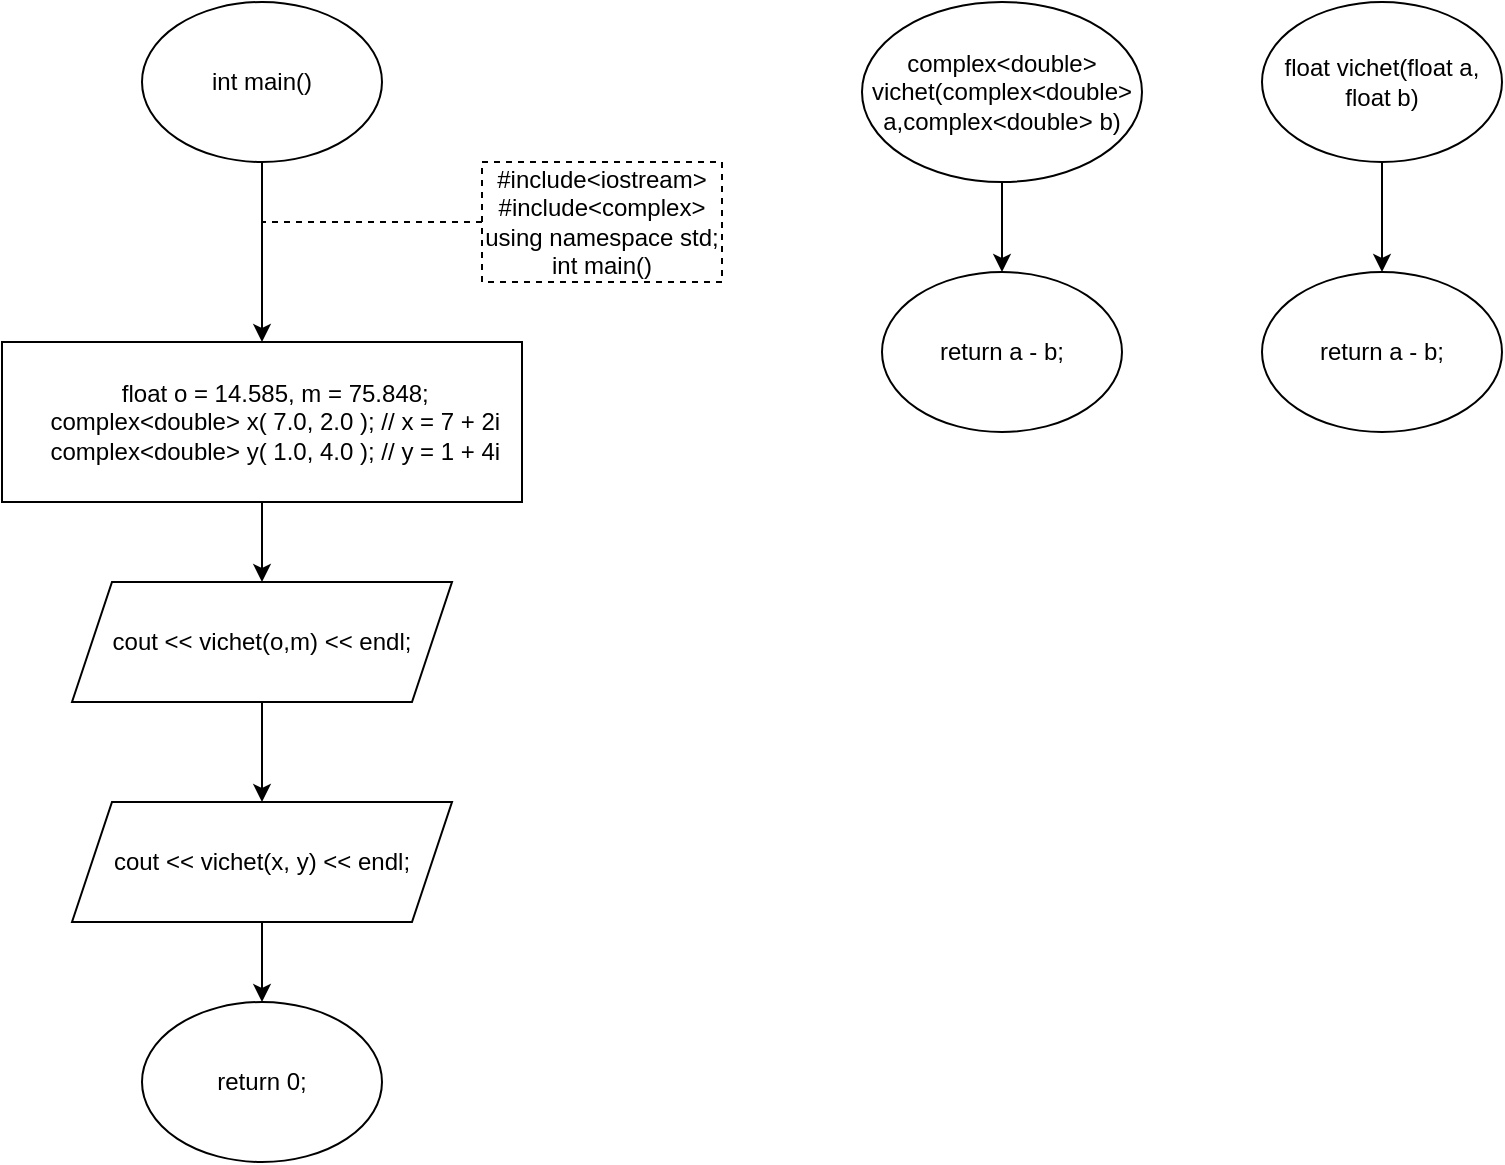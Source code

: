 <mxfile version="15.7.3" type="device"><diagram id="SAkNRJKqJc70XBVFJjEp" name="Страница 1"><mxGraphModel dx="1102" dy="905" grid="1" gridSize="10" guides="1" tooltips="1" connect="1" arrows="1" fold="1" page="1" pageScale="1" pageWidth="1654" pageHeight="2336" math="0" shadow="0"><root><mxCell id="0"/><mxCell id="1" parent="0"/><mxCell id="s0jP7CEKwgWje_t__2al-1" value="" style="edgeStyle=orthogonalEdgeStyle;rounded=0;orthogonalLoop=1;jettySize=auto;html=1;" edge="1" parent="1" source="s0jP7CEKwgWje_t__2al-2" target="s0jP7CEKwgWje_t__2al-4"><mxGeometry relative="1" as="geometry"/></mxCell><mxCell id="s0jP7CEKwgWje_t__2al-2" value="int main()" style="ellipse;whiteSpace=wrap;html=1;" vertex="1" parent="1"><mxGeometry x="350" y="70" width="120" height="80" as="geometry"/></mxCell><mxCell id="s0jP7CEKwgWje_t__2al-64" value="" style="edgeStyle=orthogonalEdgeStyle;rounded=0;orthogonalLoop=1;jettySize=auto;html=1;" edge="1" parent="1" source="s0jP7CEKwgWje_t__2al-4" target="s0jP7CEKwgWje_t__2al-63"><mxGeometry relative="1" as="geometry"/></mxCell><mxCell id="s0jP7CEKwgWje_t__2al-4" value="&lt;div&gt;&lt;span&gt;&amp;nbsp; &amp;nbsp; float o = 14.585, m = 75.848;&lt;/span&gt;&lt;br&gt;&lt;/div&gt;&lt;div&gt;&lt;span&gt;&amp;nbsp; &amp;nbsp; complex&amp;lt;double&amp;gt; x( 7.0, 2.0 ); // x = 7 + 2i&lt;/span&gt;&lt;br&gt;&lt;/div&gt;&lt;div&gt;&amp;nbsp; &amp;nbsp; complex&amp;lt;double&amp;gt; y( 1.0, 4.0 ); // y = 1 + 4i&lt;/div&gt;" style="rounded=0;whiteSpace=wrap;html=1;" vertex="1" parent="1"><mxGeometry x="280" y="240" width="260" height="80" as="geometry"/></mxCell><mxCell id="s0jP7CEKwgWje_t__2al-5" value="&lt;div&gt;#include&amp;lt;iostream&amp;gt;&lt;/div&gt;&lt;div&gt;#include&amp;lt;complex&amp;gt;&lt;/div&gt;&lt;div&gt;using namespace std;&lt;br&gt;int main()&lt;/div&gt;" style="rounded=0;whiteSpace=wrap;html=1;dashed=1;" vertex="1" parent="1"><mxGeometry x="520" y="150" width="120" height="60" as="geometry"/></mxCell><mxCell id="s0jP7CEKwgWje_t__2al-6" value="" style="endArrow=none;dashed=1;html=1;rounded=0;exitX=0;exitY=0.5;exitDx=0;exitDy=0;" edge="1" parent="1" source="s0jP7CEKwgWje_t__2al-5"><mxGeometry width="50" height="50" relative="1" as="geometry"><mxPoint x="400" y="500" as="sourcePoint"/><mxPoint x="410" y="180" as="targetPoint"/></mxGeometry></mxCell><mxCell id="s0jP7CEKwgWje_t__2al-19" value="return 0;" style="ellipse;whiteSpace=wrap;html=1;" vertex="1" parent="1"><mxGeometry x="350" y="570" width="120" height="80" as="geometry"/></mxCell><mxCell id="s0jP7CEKwgWje_t__2al-58" value="" style="edgeStyle=orthogonalEdgeStyle;rounded=0;orthogonalLoop=1;jettySize=auto;html=1;" edge="1" parent="1" source="s0jP7CEKwgWje_t__2al-21" target="s0jP7CEKwgWje_t__2al-38"><mxGeometry relative="1" as="geometry"/></mxCell><mxCell id="s0jP7CEKwgWje_t__2al-21" value="complex&amp;lt;double&amp;gt; vichet(complex&amp;lt;double&amp;gt; a,complex&amp;lt;double&amp;gt; b)" style="ellipse;whiteSpace=wrap;html=1;" vertex="1" parent="1"><mxGeometry x="710" y="70" width="140" height="90" as="geometry"/></mxCell><mxCell id="s0jP7CEKwgWje_t__2al-38" value="return a - b;" style="ellipse;whiteSpace=wrap;html=1;" vertex="1" parent="1"><mxGeometry x="720" y="205" width="120" height="80" as="geometry"/></mxCell><mxCell id="s0jP7CEKwgWje_t__2al-59" value="" style="edgeStyle=orthogonalEdgeStyle;rounded=0;orthogonalLoop=1;jettySize=auto;html=1;" edge="1" parent="1" source="s0jP7CEKwgWje_t__2al-40" target="s0jP7CEKwgWje_t__2al-57"><mxGeometry relative="1" as="geometry"/></mxCell><mxCell id="s0jP7CEKwgWje_t__2al-40" value="float vichet(float a, float b)" style="ellipse;whiteSpace=wrap;html=1;" vertex="1" parent="1"><mxGeometry x="910" y="70" width="120" height="80" as="geometry"/></mxCell><mxCell id="s0jP7CEKwgWje_t__2al-57" value="return a - b;" style="ellipse;whiteSpace=wrap;html=1;" vertex="1" parent="1"><mxGeometry x="910" y="205" width="120" height="80" as="geometry"/></mxCell><mxCell id="s0jP7CEKwgWje_t__2al-66" value="" style="edgeStyle=orthogonalEdgeStyle;rounded=0;orthogonalLoop=1;jettySize=auto;html=1;" edge="1" parent="1" source="s0jP7CEKwgWje_t__2al-63" target="s0jP7CEKwgWje_t__2al-65"><mxGeometry relative="1" as="geometry"/></mxCell><mxCell id="s0jP7CEKwgWje_t__2al-63" value="cout &amp;lt;&amp;lt; vichet(o,m) &amp;lt;&amp;lt; endl;" style="shape=parallelogram;perimeter=parallelogramPerimeter;whiteSpace=wrap;html=1;fixedSize=1;" vertex="1" parent="1"><mxGeometry x="315" y="360" width="190" height="60" as="geometry"/></mxCell><mxCell id="s0jP7CEKwgWje_t__2al-67" value="" style="edgeStyle=orthogonalEdgeStyle;rounded=0;orthogonalLoop=1;jettySize=auto;html=1;" edge="1" parent="1" source="s0jP7CEKwgWje_t__2al-65" target="s0jP7CEKwgWje_t__2al-19"><mxGeometry relative="1" as="geometry"/></mxCell><mxCell id="s0jP7CEKwgWje_t__2al-65" value="cout &lt;&lt; vichet(x, y) &lt;&lt; endl;" style="shape=parallelogram;perimeter=parallelogramPerimeter;whiteSpace=wrap;html=1;fixedSize=1;" vertex="1" parent="1"><mxGeometry x="315" y="470" width="190" height="60" as="geometry"/></mxCell></root></mxGraphModel></diagram></mxfile>
